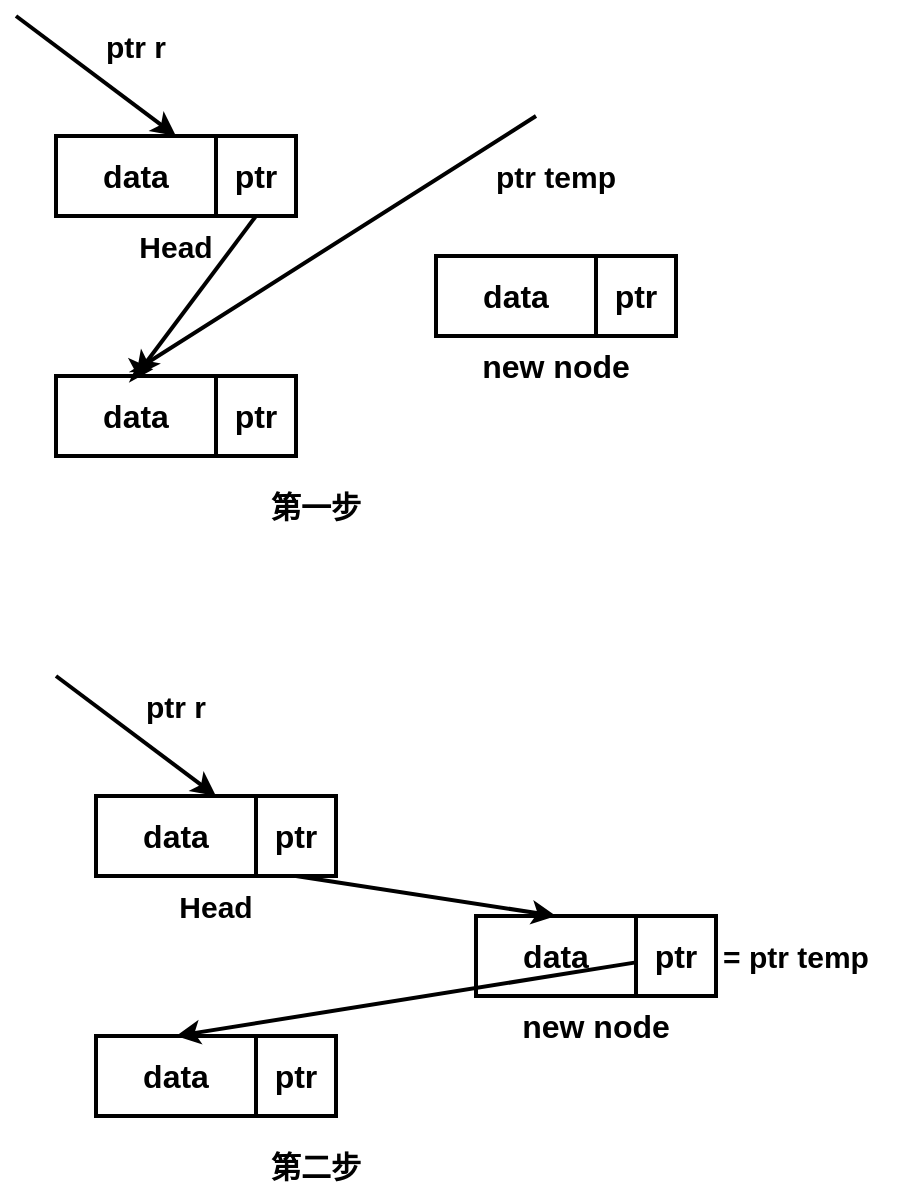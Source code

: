 <mxfile version="20.8.16" type="device"><diagram name="第 1 页" id="pRb-KytO2b0HGWoBScRu"><mxGraphModel dx="954" dy="717" grid="1" gridSize="10" guides="1" tooltips="1" connect="1" arrows="1" fold="1" page="1" pageScale="1" pageWidth="827" pageHeight="1169" math="0" shadow="0"><root><mxCell id="0"/><mxCell id="1" parent="0"/><mxCell id="HU3zrt15SRIac3wKuMi5-6" value="&lt;b style=&quot;font-size: 15px;&quot;&gt;&lt;font style=&quot;font-size: 15px;&quot;&gt;ptr &lt;/font&gt;r&lt;/b&gt;" style="text;html=1;strokeColor=none;fillColor=none;align=center;verticalAlign=middle;whiteSpace=wrap;rounded=0;fontSize=14;" vertex="1" parent="1"><mxGeometry x="90" y="20" width="60" height="30" as="geometry"/></mxCell><mxCell id="HU3zrt15SRIac3wKuMi5-19" value="&lt;b&gt;&lt;font style=&quot;font-size: 16px;&quot;&gt;data&lt;/font&gt;&lt;/b&gt;" style="rounded=0;whiteSpace=wrap;html=1;strokeWidth=2;fontSize=14;" vertex="1" parent="1"><mxGeometry x="80" y="80" width="80" height="40" as="geometry"/></mxCell><mxCell id="HU3zrt15SRIac3wKuMi5-20" value="&lt;b&gt;ptr&lt;/b&gt;" style="rounded=0;whiteSpace=wrap;html=1;strokeWidth=2;fontSize=16;" vertex="1" parent="1"><mxGeometry x="160" y="80" width="40" height="40" as="geometry"/></mxCell><mxCell id="HU3zrt15SRIac3wKuMi5-21" value="" style="endArrow=classic;html=1;rounded=0;strokeWidth=2;fontSize=16;entryX=0.75;entryY=0;entryDx=0;entryDy=0;" edge="1" parent="1" target="HU3zrt15SRIac3wKuMi5-19"><mxGeometry width="50" height="50" relative="1" as="geometry"><mxPoint x="60" y="20" as="sourcePoint"/><mxPoint x="90" y="260" as="targetPoint"/></mxGeometry></mxCell><mxCell id="HU3zrt15SRIac3wKuMi5-22" value="&lt;b&gt;&lt;font style=&quot;font-size: 16px;&quot;&gt;data&lt;/font&gt;&lt;/b&gt;" style="rounded=0;whiteSpace=wrap;html=1;strokeWidth=2;fontSize=14;" vertex="1" parent="1"><mxGeometry x="270" y="140" width="80" height="40" as="geometry"/></mxCell><mxCell id="HU3zrt15SRIac3wKuMi5-23" value="&lt;b&gt;ptr&lt;/b&gt;" style="rounded=0;whiteSpace=wrap;html=1;strokeWidth=2;fontSize=16;" vertex="1" parent="1"><mxGeometry x="350" y="140" width="40" height="40" as="geometry"/></mxCell><mxCell id="HU3zrt15SRIac3wKuMi5-24" value="&lt;b&gt;new node&lt;/b&gt;" style="text;html=1;strokeColor=none;fillColor=none;align=center;verticalAlign=middle;whiteSpace=wrap;rounded=0;fontSize=16;" vertex="1" parent="1"><mxGeometry x="270" y="180" width="120" height="30" as="geometry"/></mxCell><mxCell id="HU3zrt15SRIac3wKuMi5-27" value="&lt;b&gt;Head&lt;/b&gt;" style="text;html=1;strokeColor=none;fillColor=none;align=center;verticalAlign=middle;whiteSpace=wrap;rounded=0;fontSize=15;" vertex="1" parent="1"><mxGeometry x="110" y="120" width="60" height="30" as="geometry"/></mxCell><mxCell id="HU3zrt15SRIac3wKuMi5-28" value="&lt;b&gt;&lt;font style=&quot;font-size: 16px;&quot;&gt;data&lt;/font&gt;&lt;/b&gt;" style="rounded=0;whiteSpace=wrap;html=1;strokeWidth=2;fontSize=14;" vertex="1" parent="1"><mxGeometry x="80" y="200" width="80" height="40" as="geometry"/></mxCell><mxCell id="HU3zrt15SRIac3wKuMi5-29" value="&lt;b&gt;ptr&lt;/b&gt;" style="rounded=0;whiteSpace=wrap;html=1;strokeWidth=2;fontSize=16;" vertex="1" parent="1"><mxGeometry x="160" y="200" width="40" height="40" as="geometry"/></mxCell><mxCell id="HU3zrt15SRIac3wKuMi5-32" value="" style="endArrow=classic;html=1;rounded=0;strokeWidth=2;fontSize=15;entryX=0.5;entryY=0;entryDx=0;entryDy=0;exitX=0.5;exitY=1;exitDx=0;exitDy=0;" edge="1" parent="1" source="HU3zrt15SRIac3wKuMi5-20" target="HU3zrt15SRIac3wKuMi5-28"><mxGeometry width="50" height="50" relative="1" as="geometry"><mxPoint x="210" y="360" as="sourcePoint"/><mxPoint x="260" y="310" as="targetPoint"/></mxGeometry></mxCell><mxCell id="HU3zrt15SRIac3wKuMi5-34" value="&lt;b&gt;ptr temp&lt;/b&gt;" style="text;html=1;strokeColor=none;fillColor=none;align=center;verticalAlign=middle;whiteSpace=wrap;rounded=0;fontSize=15;" vertex="1" parent="1"><mxGeometry x="280" y="85" width="100" height="30" as="geometry"/></mxCell><mxCell id="HU3zrt15SRIac3wKuMi5-36" value="&lt;b&gt;第一步&lt;/b&gt;" style="text;html=1;strokeColor=none;fillColor=none;align=center;verticalAlign=middle;whiteSpace=wrap;rounded=0;fontSize=15;" vertex="1" parent="1"><mxGeometry x="180" y="250" width="60" height="30" as="geometry"/></mxCell><mxCell id="HU3zrt15SRIac3wKuMi5-51" value="&lt;b style=&quot;font-size: 15px;&quot;&gt;&lt;font style=&quot;font-size: 15px;&quot;&gt;ptr &lt;/font&gt;r&lt;/b&gt;" style="text;html=1;strokeColor=none;fillColor=none;align=center;verticalAlign=middle;whiteSpace=wrap;rounded=0;fontSize=14;" vertex="1" parent="1"><mxGeometry x="110" y="350" width="60" height="30" as="geometry"/></mxCell><mxCell id="HU3zrt15SRIac3wKuMi5-52" value="&lt;b&gt;&lt;font style=&quot;font-size: 16px;&quot;&gt;data&lt;/font&gt;&lt;/b&gt;" style="rounded=0;whiteSpace=wrap;html=1;strokeWidth=2;fontSize=14;" vertex="1" parent="1"><mxGeometry x="100" y="410" width="80" height="40" as="geometry"/></mxCell><mxCell id="HU3zrt15SRIac3wKuMi5-53" value="&lt;b&gt;ptr&lt;/b&gt;" style="rounded=0;whiteSpace=wrap;html=1;strokeWidth=2;fontSize=16;" vertex="1" parent="1"><mxGeometry x="180" y="410" width="40" height="40" as="geometry"/></mxCell><mxCell id="HU3zrt15SRIac3wKuMi5-54" value="" style="endArrow=classic;html=1;rounded=0;strokeWidth=2;fontSize=16;entryX=0.75;entryY=0;entryDx=0;entryDy=0;" edge="1" parent="1" target="HU3zrt15SRIac3wKuMi5-52"><mxGeometry width="50" height="50" relative="1" as="geometry"><mxPoint x="80" y="350" as="sourcePoint"/><mxPoint x="110" y="590" as="targetPoint"/></mxGeometry></mxCell><mxCell id="HU3zrt15SRIac3wKuMi5-55" value="&lt;b&gt;&lt;font style=&quot;font-size: 16px;&quot;&gt;data&lt;/font&gt;&lt;/b&gt;" style="rounded=0;whiteSpace=wrap;html=1;strokeWidth=2;fontSize=14;" vertex="1" parent="1"><mxGeometry x="290" y="470" width="80" height="40" as="geometry"/></mxCell><mxCell id="HU3zrt15SRIac3wKuMi5-56" value="&lt;b&gt;ptr&lt;/b&gt;" style="rounded=0;whiteSpace=wrap;html=1;strokeWidth=2;fontSize=16;" vertex="1" parent="1"><mxGeometry x="370" y="470" width="40" height="40" as="geometry"/></mxCell><mxCell id="HU3zrt15SRIac3wKuMi5-57" value="&lt;b&gt;new node&lt;/b&gt;" style="text;html=1;strokeColor=none;fillColor=none;align=center;verticalAlign=middle;whiteSpace=wrap;rounded=0;fontSize=16;" vertex="1" parent="1"><mxGeometry x="290" y="510" width="120" height="30" as="geometry"/></mxCell><mxCell id="HU3zrt15SRIac3wKuMi5-58" value="&lt;b&gt;Head&lt;/b&gt;" style="text;html=1;strokeColor=none;fillColor=none;align=center;verticalAlign=middle;whiteSpace=wrap;rounded=0;fontSize=15;" vertex="1" parent="1"><mxGeometry x="130" y="450" width="60" height="30" as="geometry"/></mxCell><mxCell id="HU3zrt15SRIac3wKuMi5-59" value="&lt;b&gt;&lt;font style=&quot;font-size: 16px;&quot;&gt;data&lt;/font&gt;&lt;/b&gt;" style="rounded=0;whiteSpace=wrap;html=1;strokeWidth=2;fontSize=14;" vertex="1" parent="1"><mxGeometry x="100" y="530" width="80" height="40" as="geometry"/></mxCell><mxCell id="HU3zrt15SRIac3wKuMi5-60" value="&lt;b&gt;ptr&lt;/b&gt;" style="rounded=0;whiteSpace=wrap;html=1;strokeWidth=2;fontSize=16;" vertex="1" parent="1"><mxGeometry x="180" y="530" width="40" height="40" as="geometry"/></mxCell><mxCell id="HU3zrt15SRIac3wKuMi5-64" value="&lt;b&gt;第二步&lt;/b&gt;" style="text;html=1;strokeColor=none;fillColor=none;align=center;verticalAlign=middle;whiteSpace=wrap;rounded=0;fontSize=15;" vertex="1" parent="1"><mxGeometry x="180" y="580" width="60" height="30" as="geometry"/></mxCell><mxCell id="HU3zrt15SRIac3wKuMi5-66" value="" style="endArrow=classic;html=1;rounded=0;strokeWidth=2;fontSize=15;entryX=0.5;entryY=0;entryDx=0;entryDy=0;exitX=0.5;exitY=1;exitDx=0;exitDy=0;" edge="1" parent="1" source="HU3zrt15SRIac3wKuMi5-53" target="HU3zrt15SRIac3wKuMi5-55"><mxGeometry width="50" height="50" relative="1" as="geometry"><mxPoint x="490" y="760" as="sourcePoint"/><mxPoint x="540" y="710" as="targetPoint"/></mxGeometry></mxCell><mxCell id="HU3zrt15SRIac3wKuMi5-69" value="" style="endArrow=classic;html=1;rounded=0;strokeWidth=2;fontSize=15;entryX=0.608;entryY=-0.083;entryDx=0;entryDy=0;entryPerimeter=0;" edge="1" parent="1" target="HU3zrt15SRIac3wKuMi5-28"><mxGeometry width="50" height="50" relative="1" as="geometry"><mxPoint x="320" y="70" as="sourcePoint"/><mxPoint x="370" y="20" as="targetPoint"/><Array as="points"><mxPoint x="120" y="197"/></Array></mxGeometry></mxCell><mxCell id="HU3zrt15SRIac3wKuMi5-70" value="" style="endArrow=classic;html=1;rounded=0;strokeWidth=2;fontSize=15;entryX=0.5;entryY=0;entryDx=0;entryDy=0;" edge="1" parent="1" source="HU3zrt15SRIac3wKuMi5-56" target="HU3zrt15SRIac3wKuMi5-59"><mxGeometry width="50" height="50" relative="1" as="geometry"><mxPoint x="540" y="600" as="sourcePoint"/><mxPoint x="590" y="550" as="targetPoint"/></mxGeometry></mxCell><mxCell id="HU3zrt15SRIac3wKuMi5-72" value="&lt;b&gt;= ptr temp&lt;/b&gt;" style="text;html=1;strokeColor=none;fillColor=none;align=center;verticalAlign=middle;whiteSpace=wrap;rounded=0;fontSize=15;" vertex="1" parent="1"><mxGeometry x="400" y="475" width="100" height="30" as="geometry"/></mxCell></root></mxGraphModel></diagram></mxfile>
